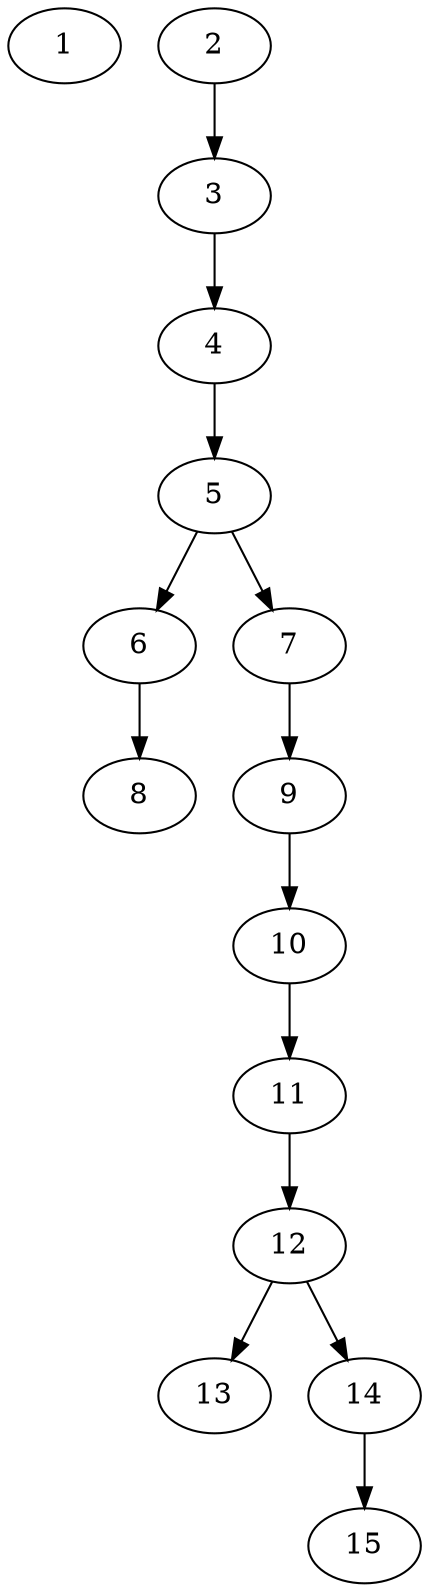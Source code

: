 // DAG automatically generated by daggen at Thu Oct  3 13:59:27 2019
// ./daggen --dot -n 15 --ccr 0.3 --fat 0.3 --regular 0.9 --density 0.5 --mindata 5242880 --maxdata 52428800 
digraph G {
  1 [size="118770347", alpha="0.07", expect_size="35631104"] 
  2 [size="69829973", alpha="0.10", expect_size="20948992"] 
  2 -> 3 [size ="20948992"]
  3 [size="80414720", alpha="0.19", expect_size="24124416"] 
  3 -> 4 [size ="24124416"]
  4 [size="19387733", alpha="0.04", expect_size="5816320"] 
  4 -> 5 [size ="5816320"]
  5 [size="70676480", alpha="0.03", expect_size="21202944"] 
  5 -> 6 [size ="21202944"]
  5 -> 7 [size ="21202944"]
  6 [size="103400107", alpha="0.20", expect_size="31020032"] 
  6 -> 8 [size ="31020032"]
  7 [size="103710720", alpha="0.15", expect_size="31113216"] 
  7 -> 9 [size ="31113216"]
  8 [size="124719787", alpha="0.03", expect_size="37415936"] 
  9 [size="53084160", alpha="0.05", expect_size="15925248"] 
  9 -> 10 [size ="15925248"]
  10 [size="115776853", alpha="0.02", expect_size="34733056"] 
  10 -> 11 [size ="34733056"]
  11 [size="144213333", alpha="0.00", expect_size="43264000"] 
  11 -> 12 [size ="43264000"]
  12 [size="44526933", alpha="0.01", expect_size="13358080"] 
  12 -> 13 [size ="13358080"]
  12 -> 14 [size ="13358080"]
  13 [size="119326720", alpha="0.06", expect_size="35798016"] 
  14 [size="109895680", alpha="0.00", expect_size="32968704"] 
  14 -> 15 [size ="32968704"]
  15 [size="139154773", alpha="0.12", expect_size="41746432"] 
}

